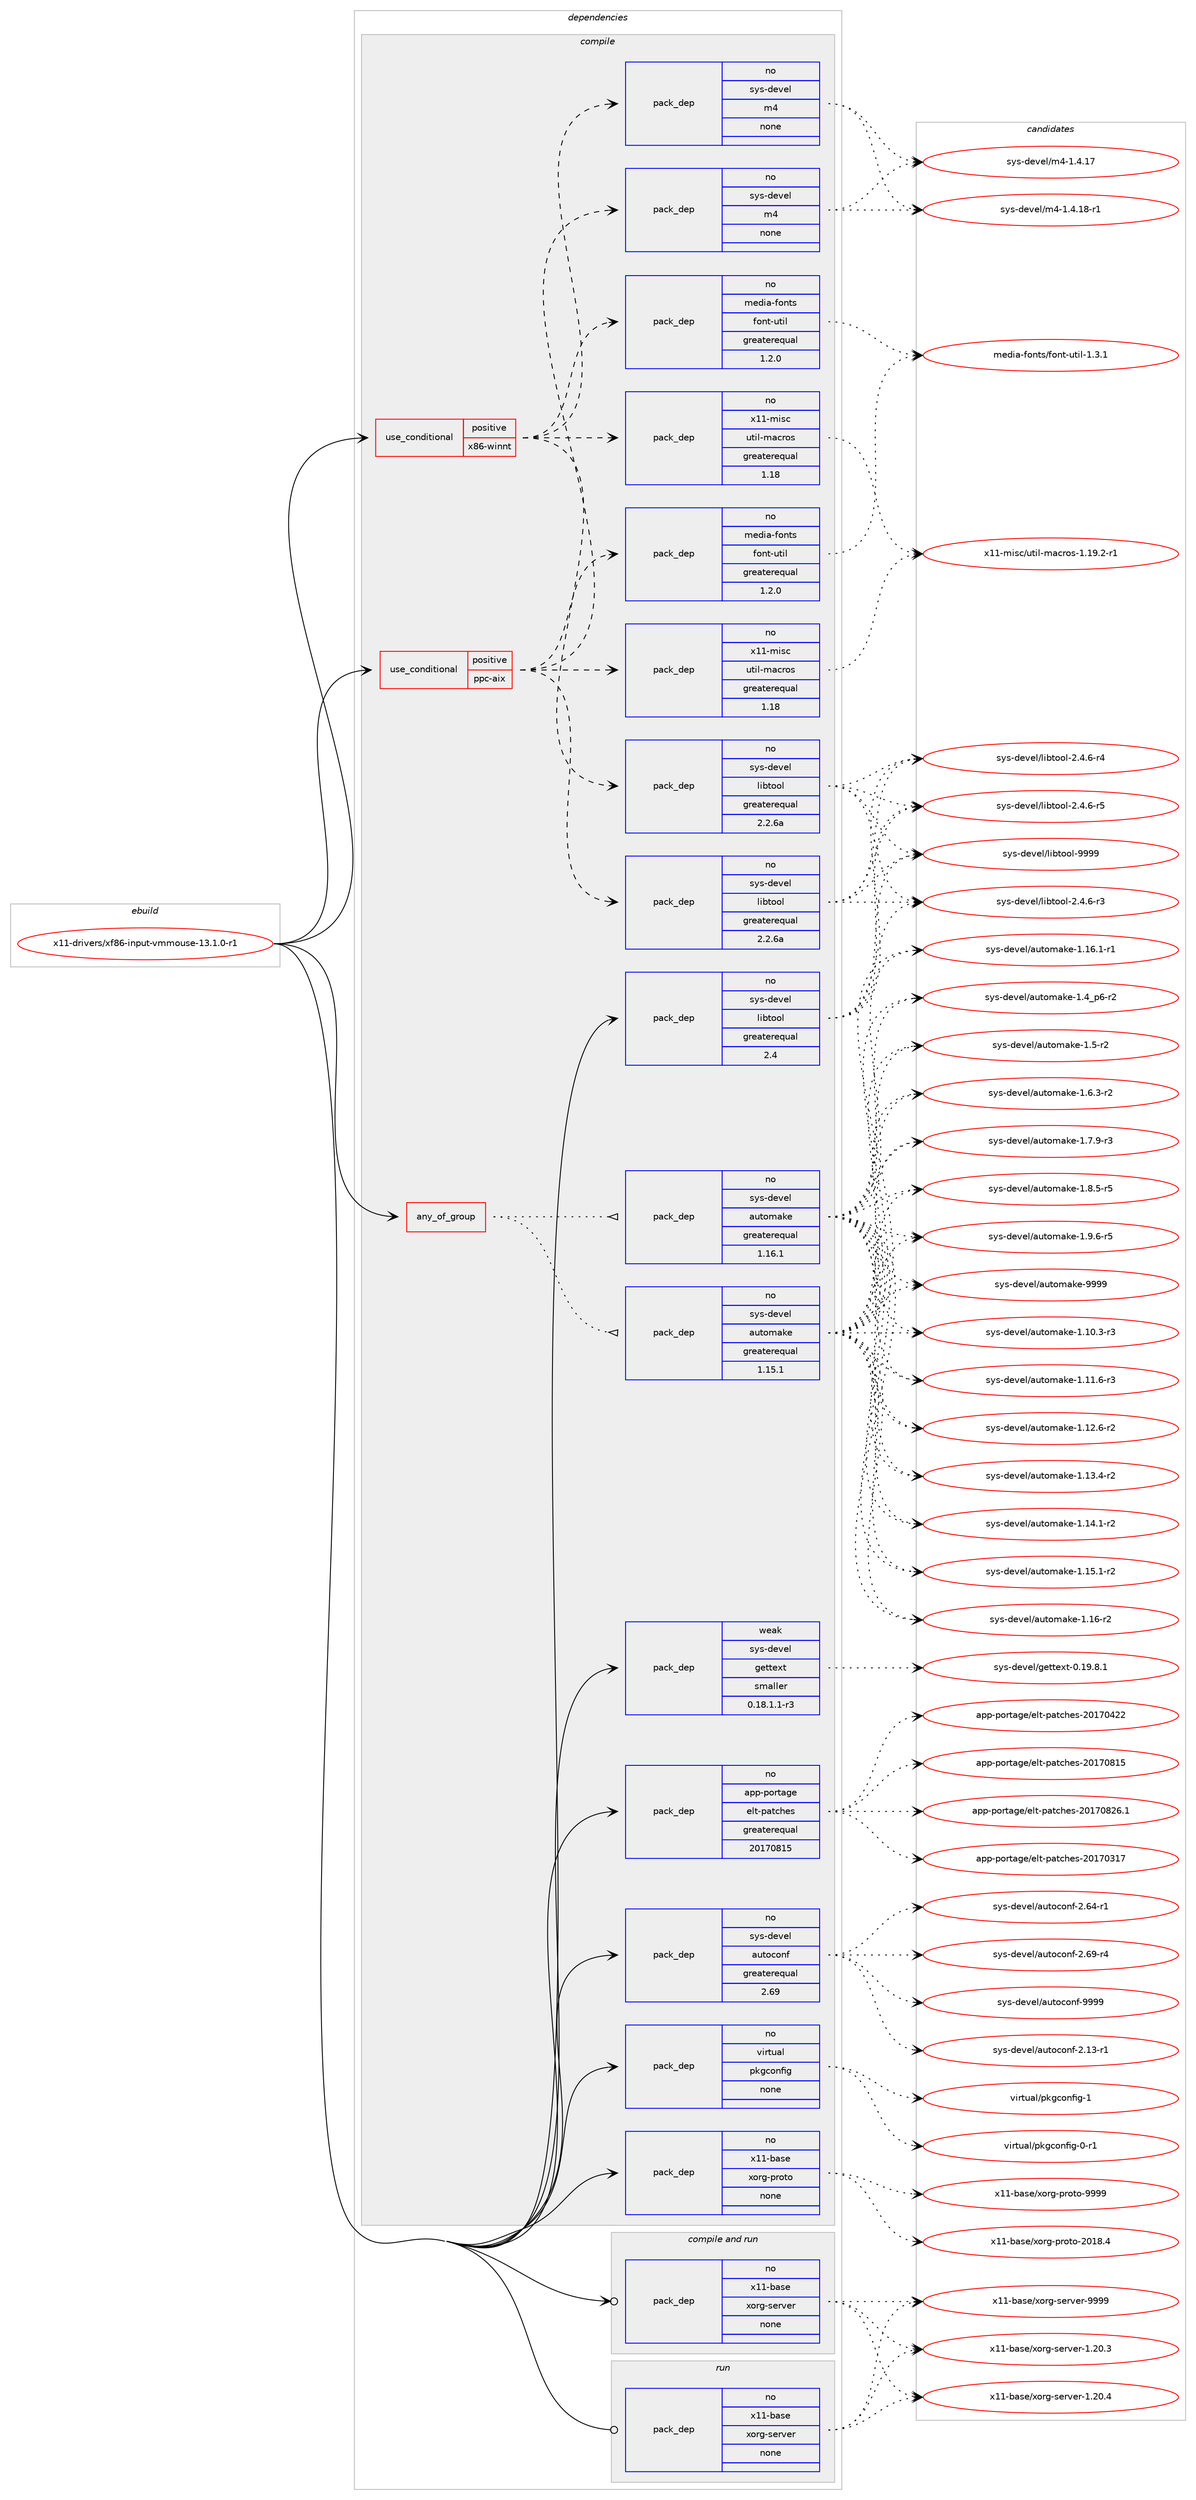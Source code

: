 digraph prolog {

# *************
# Graph options
# *************

newrank=true;
concentrate=true;
compound=true;
graph [rankdir=LR,fontname=Helvetica,fontsize=10,ranksep=1.5];#, ranksep=2.5, nodesep=0.2];
edge  [arrowhead=vee];
node  [fontname=Helvetica,fontsize=10];

# **********
# The ebuild
# **********

subgraph cluster_leftcol {
color=gray;
rank=same;
label=<<i>ebuild</i>>;
id [label="x11-drivers/xf86-input-vmmouse-13.1.0-r1", color=red, width=4, href="../x11-drivers/xf86-input-vmmouse-13.1.0-r1.svg"];
}

# ****************
# The dependencies
# ****************

subgraph cluster_midcol {
color=gray;
label=<<i>dependencies</i>>;
subgraph cluster_compile {
fillcolor="#eeeeee";
style=filled;
label=<<i>compile</i>>;
subgraph any28459 {
dependency1757064 [label=<<TABLE BORDER="0" CELLBORDER="1" CELLSPACING="0" CELLPADDING="4"><TR><TD CELLPADDING="10">any_of_group</TD></TR></TABLE>>, shape=none, color=red];subgraph pack1261899 {
dependency1757065 [label=<<TABLE BORDER="0" CELLBORDER="1" CELLSPACING="0" CELLPADDING="4" WIDTH="220"><TR><TD ROWSPAN="6" CELLPADDING="30">pack_dep</TD></TR><TR><TD WIDTH="110">no</TD></TR><TR><TD>sys-devel</TD></TR><TR><TD>automake</TD></TR><TR><TD>greaterequal</TD></TR><TR><TD>1.16.1</TD></TR></TABLE>>, shape=none, color=blue];
}
dependency1757064:e -> dependency1757065:w [weight=20,style="dotted",arrowhead="oinv"];
subgraph pack1261900 {
dependency1757066 [label=<<TABLE BORDER="0" CELLBORDER="1" CELLSPACING="0" CELLPADDING="4" WIDTH="220"><TR><TD ROWSPAN="6" CELLPADDING="30">pack_dep</TD></TR><TR><TD WIDTH="110">no</TD></TR><TR><TD>sys-devel</TD></TR><TR><TD>automake</TD></TR><TR><TD>greaterequal</TD></TR><TR><TD>1.15.1</TD></TR></TABLE>>, shape=none, color=blue];
}
dependency1757064:e -> dependency1757066:w [weight=20,style="dotted",arrowhead="oinv"];
}
id:e -> dependency1757064:w [weight=20,style="solid",arrowhead="vee"];
subgraph cond465703 {
dependency1757067 [label=<<TABLE BORDER="0" CELLBORDER="1" CELLSPACING="0" CELLPADDING="4"><TR><TD ROWSPAN="3" CELLPADDING="10">use_conditional</TD></TR><TR><TD>positive</TD></TR><TR><TD>ppc-aix</TD></TR></TABLE>>, shape=none, color=red];
subgraph pack1261901 {
dependency1757068 [label=<<TABLE BORDER="0" CELLBORDER="1" CELLSPACING="0" CELLPADDING="4" WIDTH="220"><TR><TD ROWSPAN="6" CELLPADDING="30">pack_dep</TD></TR><TR><TD WIDTH="110">no</TD></TR><TR><TD>sys-devel</TD></TR><TR><TD>libtool</TD></TR><TR><TD>greaterequal</TD></TR><TR><TD>2.2.6a</TD></TR></TABLE>>, shape=none, color=blue];
}
dependency1757067:e -> dependency1757068:w [weight=20,style="dashed",arrowhead="vee"];
subgraph pack1261902 {
dependency1757069 [label=<<TABLE BORDER="0" CELLBORDER="1" CELLSPACING="0" CELLPADDING="4" WIDTH="220"><TR><TD ROWSPAN="6" CELLPADDING="30">pack_dep</TD></TR><TR><TD WIDTH="110">no</TD></TR><TR><TD>sys-devel</TD></TR><TR><TD>m4</TD></TR><TR><TD>none</TD></TR><TR><TD></TD></TR></TABLE>>, shape=none, color=blue];
}
dependency1757067:e -> dependency1757069:w [weight=20,style="dashed",arrowhead="vee"];
subgraph pack1261903 {
dependency1757070 [label=<<TABLE BORDER="0" CELLBORDER="1" CELLSPACING="0" CELLPADDING="4" WIDTH="220"><TR><TD ROWSPAN="6" CELLPADDING="30">pack_dep</TD></TR><TR><TD WIDTH="110">no</TD></TR><TR><TD>x11-misc</TD></TR><TR><TD>util-macros</TD></TR><TR><TD>greaterequal</TD></TR><TR><TD>1.18</TD></TR></TABLE>>, shape=none, color=blue];
}
dependency1757067:e -> dependency1757070:w [weight=20,style="dashed",arrowhead="vee"];
subgraph pack1261904 {
dependency1757071 [label=<<TABLE BORDER="0" CELLBORDER="1" CELLSPACING="0" CELLPADDING="4" WIDTH="220"><TR><TD ROWSPAN="6" CELLPADDING="30">pack_dep</TD></TR><TR><TD WIDTH="110">no</TD></TR><TR><TD>media-fonts</TD></TR><TR><TD>font-util</TD></TR><TR><TD>greaterequal</TD></TR><TR><TD>1.2.0</TD></TR></TABLE>>, shape=none, color=blue];
}
dependency1757067:e -> dependency1757071:w [weight=20,style="dashed",arrowhead="vee"];
}
id:e -> dependency1757067:w [weight=20,style="solid",arrowhead="vee"];
subgraph cond465704 {
dependency1757072 [label=<<TABLE BORDER="0" CELLBORDER="1" CELLSPACING="0" CELLPADDING="4"><TR><TD ROWSPAN="3" CELLPADDING="10">use_conditional</TD></TR><TR><TD>positive</TD></TR><TR><TD>x86-winnt</TD></TR></TABLE>>, shape=none, color=red];
subgraph pack1261905 {
dependency1757073 [label=<<TABLE BORDER="0" CELLBORDER="1" CELLSPACING="0" CELLPADDING="4" WIDTH="220"><TR><TD ROWSPAN="6" CELLPADDING="30">pack_dep</TD></TR><TR><TD WIDTH="110">no</TD></TR><TR><TD>sys-devel</TD></TR><TR><TD>libtool</TD></TR><TR><TD>greaterequal</TD></TR><TR><TD>2.2.6a</TD></TR></TABLE>>, shape=none, color=blue];
}
dependency1757072:e -> dependency1757073:w [weight=20,style="dashed",arrowhead="vee"];
subgraph pack1261906 {
dependency1757074 [label=<<TABLE BORDER="0" CELLBORDER="1" CELLSPACING="0" CELLPADDING="4" WIDTH="220"><TR><TD ROWSPAN="6" CELLPADDING="30">pack_dep</TD></TR><TR><TD WIDTH="110">no</TD></TR><TR><TD>sys-devel</TD></TR><TR><TD>m4</TD></TR><TR><TD>none</TD></TR><TR><TD></TD></TR></TABLE>>, shape=none, color=blue];
}
dependency1757072:e -> dependency1757074:w [weight=20,style="dashed",arrowhead="vee"];
subgraph pack1261907 {
dependency1757075 [label=<<TABLE BORDER="0" CELLBORDER="1" CELLSPACING="0" CELLPADDING="4" WIDTH="220"><TR><TD ROWSPAN="6" CELLPADDING="30">pack_dep</TD></TR><TR><TD WIDTH="110">no</TD></TR><TR><TD>x11-misc</TD></TR><TR><TD>util-macros</TD></TR><TR><TD>greaterequal</TD></TR><TR><TD>1.18</TD></TR></TABLE>>, shape=none, color=blue];
}
dependency1757072:e -> dependency1757075:w [weight=20,style="dashed",arrowhead="vee"];
subgraph pack1261908 {
dependency1757076 [label=<<TABLE BORDER="0" CELLBORDER="1" CELLSPACING="0" CELLPADDING="4" WIDTH="220"><TR><TD ROWSPAN="6" CELLPADDING="30">pack_dep</TD></TR><TR><TD WIDTH="110">no</TD></TR><TR><TD>media-fonts</TD></TR><TR><TD>font-util</TD></TR><TR><TD>greaterequal</TD></TR><TR><TD>1.2.0</TD></TR></TABLE>>, shape=none, color=blue];
}
dependency1757072:e -> dependency1757076:w [weight=20,style="dashed",arrowhead="vee"];
}
id:e -> dependency1757072:w [weight=20,style="solid",arrowhead="vee"];
subgraph pack1261909 {
dependency1757077 [label=<<TABLE BORDER="0" CELLBORDER="1" CELLSPACING="0" CELLPADDING="4" WIDTH="220"><TR><TD ROWSPAN="6" CELLPADDING="30">pack_dep</TD></TR><TR><TD WIDTH="110">no</TD></TR><TR><TD>app-portage</TD></TR><TR><TD>elt-patches</TD></TR><TR><TD>greaterequal</TD></TR><TR><TD>20170815</TD></TR></TABLE>>, shape=none, color=blue];
}
id:e -> dependency1757077:w [weight=20,style="solid",arrowhead="vee"];
subgraph pack1261910 {
dependency1757078 [label=<<TABLE BORDER="0" CELLBORDER="1" CELLSPACING="0" CELLPADDING="4" WIDTH="220"><TR><TD ROWSPAN="6" CELLPADDING="30">pack_dep</TD></TR><TR><TD WIDTH="110">no</TD></TR><TR><TD>sys-devel</TD></TR><TR><TD>autoconf</TD></TR><TR><TD>greaterequal</TD></TR><TR><TD>2.69</TD></TR></TABLE>>, shape=none, color=blue];
}
id:e -> dependency1757078:w [weight=20,style="solid",arrowhead="vee"];
subgraph pack1261911 {
dependency1757079 [label=<<TABLE BORDER="0" CELLBORDER="1" CELLSPACING="0" CELLPADDING="4" WIDTH="220"><TR><TD ROWSPAN="6" CELLPADDING="30">pack_dep</TD></TR><TR><TD WIDTH="110">no</TD></TR><TR><TD>sys-devel</TD></TR><TR><TD>libtool</TD></TR><TR><TD>greaterequal</TD></TR><TR><TD>2.4</TD></TR></TABLE>>, shape=none, color=blue];
}
id:e -> dependency1757079:w [weight=20,style="solid",arrowhead="vee"];
subgraph pack1261912 {
dependency1757080 [label=<<TABLE BORDER="0" CELLBORDER="1" CELLSPACING="0" CELLPADDING="4" WIDTH="220"><TR><TD ROWSPAN="6" CELLPADDING="30">pack_dep</TD></TR><TR><TD WIDTH="110">no</TD></TR><TR><TD>virtual</TD></TR><TR><TD>pkgconfig</TD></TR><TR><TD>none</TD></TR><TR><TD></TD></TR></TABLE>>, shape=none, color=blue];
}
id:e -> dependency1757080:w [weight=20,style="solid",arrowhead="vee"];
subgraph pack1261913 {
dependency1757081 [label=<<TABLE BORDER="0" CELLBORDER="1" CELLSPACING="0" CELLPADDING="4" WIDTH="220"><TR><TD ROWSPAN="6" CELLPADDING="30">pack_dep</TD></TR><TR><TD WIDTH="110">no</TD></TR><TR><TD>x11-base</TD></TR><TR><TD>xorg-proto</TD></TR><TR><TD>none</TD></TR><TR><TD></TD></TR></TABLE>>, shape=none, color=blue];
}
id:e -> dependency1757081:w [weight=20,style="solid",arrowhead="vee"];
subgraph pack1261914 {
dependency1757082 [label=<<TABLE BORDER="0" CELLBORDER="1" CELLSPACING="0" CELLPADDING="4" WIDTH="220"><TR><TD ROWSPAN="6" CELLPADDING="30">pack_dep</TD></TR><TR><TD WIDTH="110">weak</TD></TR><TR><TD>sys-devel</TD></TR><TR><TD>gettext</TD></TR><TR><TD>smaller</TD></TR><TR><TD>0.18.1.1-r3</TD></TR></TABLE>>, shape=none, color=blue];
}
id:e -> dependency1757082:w [weight=20,style="solid",arrowhead="vee"];
}
subgraph cluster_compileandrun {
fillcolor="#eeeeee";
style=filled;
label=<<i>compile and run</i>>;
subgraph pack1261915 {
dependency1757083 [label=<<TABLE BORDER="0" CELLBORDER="1" CELLSPACING="0" CELLPADDING="4" WIDTH="220"><TR><TD ROWSPAN="6" CELLPADDING="30">pack_dep</TD></TR><TR><TD WIDTH="110">no</TD></TR><TR><TD>x11-base</TD></TR><TR><TD>xorg-server</TD></TR><TR><TD>none</TD></TR><TR><TD></TD></TR></TABLE>>, shape=none, color=blue];
}
id:e -> dependency1757083:w [weight=20,style="solid",arrowhead="odotvee"];
}
subgraph cluster_run {
fillcolor="#eeeeee";
style=filled;
label=<<i>run</i>>;
subgraph pack1261916 {
dependency1757084 [label=<<TABLE BORDER="0" CELLBORDER="1" CELLSPACING="0" CELLPADDING="4" WIDTH="220"><TR><TD ROWSPAN="6" CELLPADDING="30">pack_dep</TD></TR><TR><TD WIDTH="110">no</TD></TR><TR><TD>x11-base</TD></TR><TR><TD>xorg-server</TD></TR><TR><TD>none</TD></TR><TR><TD></TD></TR></TABLE>>, shape=none, color=blue];
}
id:e -> dependency1757084:w [weight=20,style="solid",arrowhead="odot"];
}
}

# **************
# The candidates
# **************

subgraph cluster_choices {
rank=same;
color=gray;
label=<<i>candidates</i>>;

subgraph choice1261899 {
color=black;
nodesep=1;
choice11512111545100101118101108479711711611110997107101454946494846514511451 [label="sys-devel/automake-1.10.3-r3", color=red, width=4,href="../sys-devel/automake-1.10.3-r3.svg"];
choice11512111545100101118101108479711711611110997107101454946494946544511451 [label="sys-devel/automake-1.11.6-r3", color=red, width=4,href="../sys-devel/automake-1.11.6-r3.svg"];
choice11512111545100101118101108479711711611110997107101454946495046544511450 [label="sys-devel/automake-1.12.6-r2", color=red, width=4,href="../sys-devel/automake-1.12.6-r2.svg"];
choice11512111545100101118101108479711711611110997107101454946495146524511450 [label="sys-devel/automake-1.13.4-r2", color=red, width=4,href="../sys-devel/automake-1.13.4-r2.svg"];
choice11512111545100101118101108479711711611110997107101454946495246494511450 [label="sys-devel/automake-1.14.1-r2", color=red, width=4,href="../sys-devel/automake-1.14.1-r2.svg"];
choice11512111545100101118101108479711711611110997107101454946495346494511450 [label="sys-devel/automake-1.15.1-r2", color=red, width=4,href="../sys-devel/automake-1.15.1-r2.svg"];
choice1151211154510010111810110847971171161111099710710145494649544511450 [label="sys-devel/automake-1.16-r2", color=red, width=4,href="../sys-devel/automake-1.16-r2.svg"];
choice11512111545100101118101108479711711611110997107101454946495446494511449 [label="sys-devel/automake-1.16.1-r1", color=red, width=4,href="../sys-devel/automake-1.16.1-r1.svg"];
choice115121115451001011181011084797117116111109971071014549465295112544511450 [label="sys-devel/automake-1.4_p6-r2", color=red, width=4,href="../sys-devel/automake-1.4_p6-r2.svg"];
choice11512111545100101118101108479711711611110997107101454946534511450 [label="sys-devel/automake-1.5-r2", color=red, width=4,href="../sys-devel/automake-1.5-r2.svg"];
choice115121115451001011181011084797117116111109971071014549465446514511450 [label="sys-devel/automake-1.6.3-r2", color=red, width=4,href="../sys-devel/automake-1.6.3-r2.svg"];
choice115121115451001011181011084797117116111109971071014549465546574511451 [label="sys-devel/automake-1.7.9-r3", color=red, width=4,href="../sys-devel/automake-1.7.9-r3.svg"];
choice115121115451001011181011084797117116111109971071014549465646534511453 [label="sys-devel/automake-1.8.5-r5", color=red, width=4,href="../sys-devel/automake-1.8.5-r5.svg"];
choice115121115451001011181011084797117116111109971071014549465746544511453 [label="sys-devel/automake-1.9.6-r5", color=red, width=4,href="../sys-devel/automake-1.9.6-r5.svg"];
choice115121115451001011181011084797117116111109971071014557575757 [label="sys-devel/automake-9999", color=red, width=4,href="../sys-devel/automake-9999.svg"];
dependency1757065:e -> choice11512111545100101118101108479711711611110997107101454946494846514511451:w [style=dotted,weight="100"];
dependency1757065:e -> choice11512111545100101118101108479711711611110997107101454946494946544511451:w [style=dotted,weight="100"];
dependency1757065:e -> choice11512111545100101118101108479711711611110997107101454946495046544511450:w [style=dotted,weight="100"];
dependency1757065:e -> choice11512111545100101118101108479711711611110997107101454946495146524511450:w [style=dotted,weight="100"];
dependency1757065:e -> choice11512111545100101118101108479711711611110997107101454946495246494511450:w [style=dotted,weight="100"];
dependency1757065:e -> choice11512111545100101118101108479711711611110997107101454946495346494511450:w [style=dotted,weight="100"];
dependency1757065:e -> choice1151211154510010111810110847971171161111099710710145494649544511450:w [style=dotted,weight="100"];
dependency1757065:e -> choice11512111545100101118101108479711711611110997107101454946495446494511449:w [style=dotted,weight="100"];
dependency1757065:e -> choice115121115451001011181011084797117116111109971071014549465295112544511450:w [style=dotted,weight="100"];
dependency1757065:e -> choice11512111545100101118101108479711711611110997107101454946534511450:w [style=dotted,weight="100"];
dependency1757065:e -> choice115121115451001011181011084797117116111109971071014549465446514511450:w [style=dotted,weight="100"];
dependency1757065:e -> choice115121115451001011181011084797117116111109971071014549465546574511451:w [style=dotted,weight="100"];
dependency1757065:e -> choice115121115451001011181011084797117116111109971071014549465646534511453:w [style=dotted,weight="100"];
dependency1757065:e -> choice115121115451001011181011084797117116111109971071014549465746544511453:w [style=dotted,weight="100"];
dependency1757065:e -> choice115121115451001011181011084797117116111109971071014557575757:w [style=dotted,weight="100"];
}
subgraph choice1261900 {
color=black;
nodesep=1;
choice11512111545100101118101108479711711611110997107101454946494846514511451 [label="sys-devel/automake-1.10.3-r3", color=red, width=4,href="../sys-devel/automake-1.10.3-r3.svg"];
choice11512111545100101118101108479711711611110997107101454946494946544511451 [label="sys-devel/automake-1.11.6-r3", color=red, width=4,href="../sys-devel/automake-1.11.6-r3.svg"];
choice11512111545100101118101108479711711611110997107101454946495046544511450 [label="sys-devel/automake-1.12.6-r2", color=red, width=4,href="../sys-devel/automake-1.12.6-r2.svg"];
choice11512111545100101118101108479711711611110997107101454946495146524511450 [label="sys-devel/automake-1.13.4-r2", color=red, width=4,href="../sys-devel/automake-1.13.4-r2.svg"];
choice11512111545100101118101108479711711611110997107101454946495246494511450 [label="sys-devel/automake-1.14.1-r2", color=red, width=4,href="../sys-devel/automake-1.14.1-r2.svg"];
choice11512111545100101118101108479711711611110997107101454946495346494511450 [label="sys-devel/automake-1.15.1-r2", color=red, width=4,href="../sys-devel/automake-1.15.1-r2.svg"];
choice1151211154510010111810110847971171161111099710710145494649544511450 [label="sys-devel/automake-1.16-r2", color=red, width=4,href="../sys-devel/automake-1.16-r2.svg"];
choice11512111545100101118101108479711711611110997107101454946495446494511449 [label="sys-devel/automake-1.16.1-r1", color=red, width=4,href="../sys-devel/automake-1.16.1-r1.svg"];
choice115121115451001011181011084797117116111109971071014549465295112544511450 [label="sys-devel/automake-1.4_p6-r2", color=red, width=4,href="../sys-devel/automake-1.4_p6-r2.svg"];
choice11512111545100101118101108479711711611110997107101454946534511450 [label="sys-devel/automake-1.5-r2", color=red, width=4,href="../sys-devel/automake-1.5-r2.svg"];
choice115121115451001011181011084797117116111109971071014549465446514511450 [label="sys-devel/automake-1.6.3-r2", color=red, width=4,href="../sys-devel/automake-1.6.3-r2.svg"];
choice115121115451001011181011084797117116111109971071014549465546574511451 [label="sys-devel/automake-1.7.9-r3", color=red, width=4,href="../sys-devel/automake-1.7.9-r3.svg"];
choice115121115451001011181011084797117116111109971071014549465646534511453 [label="sys-devel/automake-1.8.5-r5", color=red, width=4,href="../sys-devel/automake-1.8.5-r5.svg"];
choice115121115451001011181011084797117116111109971071014549465746544511453 [label="sys-devel/automake-1.9.6-r5", color=red, width=4,href="../sys-devel/automake-1.9.6-r5.svg"];
choice115121115451001011181011084797117116111109971071014557575757 [label="sys-devel/automake-9999", color=red, width=4,href="../sys-devel/automake-9999.svg"];
dependency1757066:e -> choice11512111545100101118101108479711711611110997107101454946494846514511451:w [style=dotted,weight="100"];
dependency1757066:e -> choice11512111545100101118101108479711711611110997107101454946494946544511451:w [style=dotted,weight="100"];
dependency1757066:e -> choice11512111545100101118101108479711711611110997107101454946495046544511450:w [style=dotted,weight="100"];
dependency1757066:e -> choice11512111545100101118101108479711711611110997107101454946495146524511450:w [style=dotted,weight="100"];
dependency1757066:e -> choice11512111545100101118101108479711711611110997107101454946495246494511450:w [style=dotted,weight="100"];
dependency1757066:e -> choice11512111545100101118101108479711711611110997107101454946495346494511450:w [style=dotted,weight="100"];
dependency1757066:e -> choice1151211154510010111810110847971171161111099710710145494649544511450:w [style=dotted,weight="100"];
dependency1757066:e -> choice11512111545100101118101108479711711611110997107101454946495446494511449:w [style=dotted,weight="100"];
dependency1757066:e -> choice115121115451001011181011084797117116111109971071014549465295112544511450:w [style=dotted,weight="100"];
dependency1757066:e -> choice11512111545100101118101108479711711611110997107101454946534511450:w [style=dotted,weight="100"];
dependency1757066:e -> choice115121115451001011181011084797117116111109971071014549465446514511450:w [style=dotted,weight="100"];
dependency1757066:e -> choice115121115451001011181011084797117116111109971071014549465546574511451:w [style=dotted,weight="100"];
dependency1757066:e -> choice115121115451001011181011084797117116111109971071014549465646534511453:w [style=dotted,weight="100"];
dependency1757066:e -> choice115121115451001011181011084797117116111109971071014549465746544511453:w [style=dotted,weight="100"];
dependency1757066:e -> choice115121115451001011181011084797117116111109971071014557575757:w [style=dotted,weight="100"];
}
subgraph choice1261901 {
color=black;
nodesep=1;
choice1151211154510010111810110847108105981161111111084550465246544511451 [label="sys-devel/libtool-2.4.6-r3", color=red, width=4,href="../sys-devel/libtool-2.4.6-r3.svg"];
choice1151211154510010111810110847108105981161111111084550465246544511452 [label="sys-devel/libtool-2.4.6-r4", color=red, width=4,href="../sys-devel/libtool-2.4.6-r4.svg"];
choice1151211154510010111810110847108105981161111111084550465246544511453 [label="sys-devel/libtool-2.4.6-r5", color=red, width=4,href="../sys-devel/libtool-2.4.6-r5.svg"];
choice1151211154510010111810110847108105981161111111084557575757 [label="sys-devel/libtool-9999", color=red, width=4,href="../sys-devel/libtool-9999.svg"];
dependency1757068:e -> choice1151211154510010111810110847108105981161111111084550465246544511451:w [style=dotted,weight="100"];
dependency1757068:e -> choice1151211154510010111810110847108105981161111111084550465246544511452:w [style=dotted,weight="100"];
dependency1757068:e -> choice1151211154510010111810110847108105981161111111084550465246544511453:w [style=dotted,weight="100"];
dependency1757068:e -> choice1151211154510010111810110847108105981161111111084557575757:w [style=dotted,weight="100"];
}
subgraph choice1261902 {
color=black;
nodesep=1;
choice11512111545100101118101108471095245494652464955 [label="sys-devel/m4-1.4.17", color=red, width=4,href="../sys-devel/m4-1.4.17.svg"];
choice115121115451001011181011084710952454946524649564511449 [label="sys-devel/m4-1.4.18-r1", color=red, width=4,href="../sys-devel/m4-1.4.18-r1.svg"];
dependency1757069:e -> choice11512111545100101118101108471095245494652464955:w [style=dotted,weight="100"];
dependency1757069:e -> choice115121115451001011181011084710952454946524649564511449:w [style=dotted,weight="100"];
}
subgraph choice1261903 {
color=black;
nodesep=1;
choice1204949451091051159947117116105108451099799114111115454946495746504511449 [label="x11-misc/util-macros-1.19.2-r1", color=red, width=4,href="../x11-misc/util-macros-1.19.2-r1.svg"];
dependency1757070:e -> choice1204949451091051159947117116105108451099799114111115454946495746504511449:w [style=dotted,weight="100"];
}
subgraph choice1261904 {
color=black;
nodesep=1;
choice10910110010597451021111101161154710211111011645117116105108454946514649 [label="media-fonts/font-util-1.3.1", color=red, width=4,href="../media-fonts/font-util-1.3.1.svg"];
dependency1757071:e -> choice10910110010597451021111101161154710211111011645117116105108454946514649:w [style=dotted,weight="100"];
}
subgraph choice1261905 {
color=black;
nodesep=1;
choice1151211154510010111810110847108105981161111111084550465246544511451 [label="sys-devel/libtool-2.4.6-r3", color=red, width=4,href="../sys-devel/libtool-2.4.6-r3.svg"];
choice1151211154510010111810110847108105981161111111084550465246544511452 [label="sys-devel/libtool-2.4.6-r4", color=red, width=4,href="../sys-devel/libtool-2.4.6-r4.svg"];
choice1151211154510010111810110847108105981161111111084550465246544511453 [label="sys-devel/libtool-2.4.6-r5", color=red, width=4,href="../sys-devel/libtool-2.4.6-r5.svg"];
choice1151211154510010111810110847108105981161111111084557575757 [label="sys-devel/libtool-9999", color=red, width=4,href="../sys-devel/libtool-9999.svg"];
dependency1757073:e -> choice1151211154510010111810110847108105981161111111084550465246544511451:w [style=dotted,weight="100"];
dependency1757073:e -> choice1151211154510010111810110847108105981161111111084550465246544511452:w [style=dotted,weight="100"];
dependency1757073:e -> choice1151211154510010111810110847108105981161111111084550465246544511453:w [style=dotted,weight="100"];
dependency1757073:e -> choice1151211154510010111810110847108105981161111111084557575757:w [style=dotted,weight="100"];
}
subgraph choice1261906 {
color=black;
nodesep=1;
choice11512111545100101118101108471095245494652464955 [label="sys-devel/m4-1.4.17", color=red, width=4,href="../sys-devel/m4-1.4.17.svg"];
choice115121115451001011181011084710952454946524649564511449 [label="sys-devel/m4-1.4.18-r1", color=red, width=4,href="../sys-devel/m4-1.4.18-r1.svg"];
dependency1757074:e -> choice11512111545100101118101108471095245494652464955:w [style=dotted,weight="100"];
dependency1757074:e -> choice115121115451001011181011084710952454946524649564511449:w [style=dotted,weight="100"];
}
subgraph choice1261907 {
color=black;
nodesep=1;
choice1204949451091051159947117116105108451099799114111115454946495746504511449 [label="x11-misc/util-macros-1.19.2-r1", color=red, width=4,href="../x11-misc/util-macros-1.19.2-r1.svg"];
dependency1757075:e -> choice1204949451091051159947117116105108451099799114111115454946495746504511449:w [style=dotted,weight="100"];
}
subgraph choice1261908 {
color=black;
nodesep=1;
choice10910110010597451021111101161154710211111011645117116105108454946514649 [label="media-fonts/font-util-1.3.1", color=red, width=4,href="../media-fonts/font-util-1.3.1.svg"];
dependency1757076:e -> choice10910110010597451021111101161154710211111011645117116105108454946514649:w [style=dotted,weight="100"];
}
subgraph choice1261909 {
color=black;
nodesep=1;
choice97112112451121111141169710310147101108116451129711699104101115455048495548514955 [label="app-portage/elt-patches-20170317", color=red, width=4,href="../app-portage/elt-patches-20170317.svg"];
choice97112112451121111141169710310147101108116451129711699104101115455048495548525050 [label="app-portage/elt-patches-20170422", color=red, width=4,href="../app-portage/elt-patches-20170422.svg"];
choice97112112451121111141169710310147101108116451129711699104101115455048495548564953 [label="app-portage/elt-patches-20170815", color=red, width=4,href="../app-portage/elt-patches-20170815.svg"];
choice971121124511211111411697103101471011081164511297116991041011154550484955485650544649 [label="app-portage/elt-patches-20170826.1", color=red, width=4,href="../app-portage/elt-patches-20170826.1.svg"];
dependency1757077:e -> choice97112112451121111141169710310147101108116451129711699104101115455048495548514955:w [style=dotted,weight="100"];
dependency1757077:e -> choice97112112451121111141169710310147101108116451129711699104101115455048495548525050:w [style=dotted,weight="100"];
dependency1757077:e -> choice97112112451121111141169710310147101108116451129711699104101115455048495548564953:w [style=dotted,weight="100"];
dependency1757077:e -> choice971121124511211111411697103101471011081164511297116991041011154550484955485650544649:w [style=dotted,weight="100"];
}
subgraph choice1261910 {
color=black;
nodesep=1;
choice1151211154510010111810110847971171161119911111010245504649514511449 [label="sys-devel/autoconf-2.13-r1", color=red, width=4,href="../sys-devel/autoconf-2.13-r1.svg"];
choice1151211154510010111810110847971171161119911111010245504654524511449 [label="sys-devel/autoconf-2.64-r1", color=red, width=4,href="../sys-devel/autoconf-2.64-r1.svg"];
choice1151211154510010111810110847971171161119911111010245504654574511452 [label="sys-devel/autoconf-2.69-r4", color=red, width=4,href="../sys-devel/autoconf-2.69-r4.svg"];
choice115121115451001011181011084797117116111991111101024557575757 [label="sys-devel/autoconf-9999", color=red, width=4,href="../sys-devel/autoconf-9999.svg"];
dependency1757078:e -> choice1151211154510010111810110847971171161119911111010245504649514511449:w [style=dotted,weight="100"];
dependency1757078:e -> choice1151211154510010111810110847971171161119911111010245504654524511449:w [style=dotted,weight="100"];
dependency1757078:e -> choice1151211154510010111810110847971171161119911111010245504654574511452:w [style=dotted,weight="100"];
dependency1757078:e -> choice115121115451001011181011084797117116111991111101024557575757:w [style=dotted,weight="100"];
}
subgraph choice1261911 {
color=black;
nodesep=1;
choice1151211154510010111810110847108105981161111111084550465246544511451 [label="sys-devel/libtool-2.4.6-r3", color=red, width=4,href="../sys-devel/libtool-2.4.6-r3.svg"];
choice1151211154510010111810110847108105981161111111084550465246544511452 [label="sys-devel/libtool-2.4.6-r4", color=red, width=4,href="../sys-devel/libtool-2.4.6-r4.svg"];
choice1151211154510010111810110847108105981161111111084550465246544511453 [label="sys-devel/libtool-2.4.6-r5", color=red, width=4,href="../sys-devel/libtool-2.4.6-r5.svg"];
choice1151211154510010111810110847108105981161111111084557575757 [label="sys-devel/libtool-9999", color=red, width=4,href="../sys-devel/libtool-9999.svg"];
dependency1757079:e -> choice1151211154510010111810110847108105981161111111084550465246544511451:w [style=dotted,weight="100"];
dependency1757079:e -> choice1151211154510010111810110847108105981161111111084550465246544511452:w [style=dotted,weight="100"];
dependency1757079:e -> choice1151211154510010111810110847108105981161111111084550465246544511453:w [style=dotted,weight="100"];
dependency1757079:e -> choice1151211154510010111810110847108105981161111111084557575757:w [style=dotted,weight="100"];
}
subgraph choice1261912 {
color=black;
nodesep=1;
choice11810511411611797108471121071039911111010210510345484511449 [label="virtual/pkgconfig-0-r1", color=red, width=4,href="../virtual/pkgconfig-0-r1.svg"];
choice1181051141161179710847112107103991111101021051034549 [label="virtual/pkgconfig-1", color=red, width=4,href="../virtual/pkgconfig-1.svg"];
dependency1757080:e -> choice11810511411611797108471121071039911111010210510345484511449:w [style=dotted,weight="100"];
dependency1757080:e -> choice1181051141161179710847112107103991111101021051034549:w [style=dotted,weight="100"];
}
subgraph choice1261913 {
color=black;
nodesep=1;
choice1204949459897115101471201111141034511211411111611145504849564652 [label="x11-base/xorg-proto-2018.4", color=red, width=4,href="../x11-base/xorg-proto-2018.4.svg"];
choice120494945989711510147120111114103451121141111161114557575757 [label="x11-base/xorg-proto-9999", color=red, width=4,href="../x11-base/xorg-proto-9999.svg"];
dependency1757081:e -> choice1204949459897115101471201111141034511211411111611145504849564652:w [style=dotted,weight="100"];
dependency1757081:e -> choice120494945989711510147120111114103451121141111161114557575757:w [style=dotted,weight="100"];
}
subgraph choice1261914 {
color=black;
nodesep=1;
choice1151211154510010111810110847103101116116101120116454846495746564649 [label="sys-devel/gettext-0.19.8.1", color=red, width=4,href="../sys-devel/gettext-0.19.8.1.svg"];
dependency1757082:e -> choice1151211154510010111810110847103101116116101120116454846495746564649:w [style=dotted,weight="100"];
}
subgraph choice1261915 {
color=black;
nodesep=1;
choice1204949459897115101471201111141034511510111411810111445494650484651 [label="x11-base/xorg-server-1.20.3", color=red, width=4,href="../x11-base/xorg-server-1.20.3.svg"];
choice1204949459897115101471201111141034511510111411810111445494650484652 [label="x11-base/xorg-server-1.20.4", color=red, width=4,href="../x11-base/xorg-server-1.20.4.svg"];
choice120494945989711510147120111114103451151011141181011144557575757 [label="x11-base/xorg-server-9999", color=red, width=4,href="../x11-base/xorg-server-9999.svg"];
dependency1757083:e -> choice1204949459897115101471201111141034511510111411810111445494650484651:w [style=dotted,weight="100"];
dependency1757083:e -> choice1204949459897115101471201111141034511510111411810111445494650484652:w [style=dotted,weight="100"];
dependency1757083:e -> choice120494945989711510147120111114103451151011141181011144557575757:w [style=dotted,weight="100"];
}
subgraph choice1261916 {
color=black;
nodesep=1;
choice1204949459897115101471201111141034511510111411810111445494650484651 [label="x11-base/xorg-server-1.20.3", color=red, width=4,href="../x11-base/xorg-server-1.20.3.svg"];
choice1204949459897115101471201111141034511510111411810111445494650484652 [label="x11-base/xorg-server-1.20.4", color=red, width=4,href="../x11-base/xorg-server-1.20.4.svg"];
choice120494945989711510147120111114103451151011141181011144557575757 [label="x11-base/xorg-server-9999", color=red, width=4,href="../x11-base/xorg-server-9999.svg"];
dependency1757084:e -> choice1204949459897115101471201111141034511510111411810111445494650484651:w [style=dotted,weight="100"];
dependency1757084:e -> choice1204949459897115101471201111141034511510111411810111445494650484652:w [style=dotted,weight="100"];
dependency1757084:e -> choice120494945989711510147120111114103451151011141181011144557575757:w [style=dotted,weight="100"];
}
}

}
